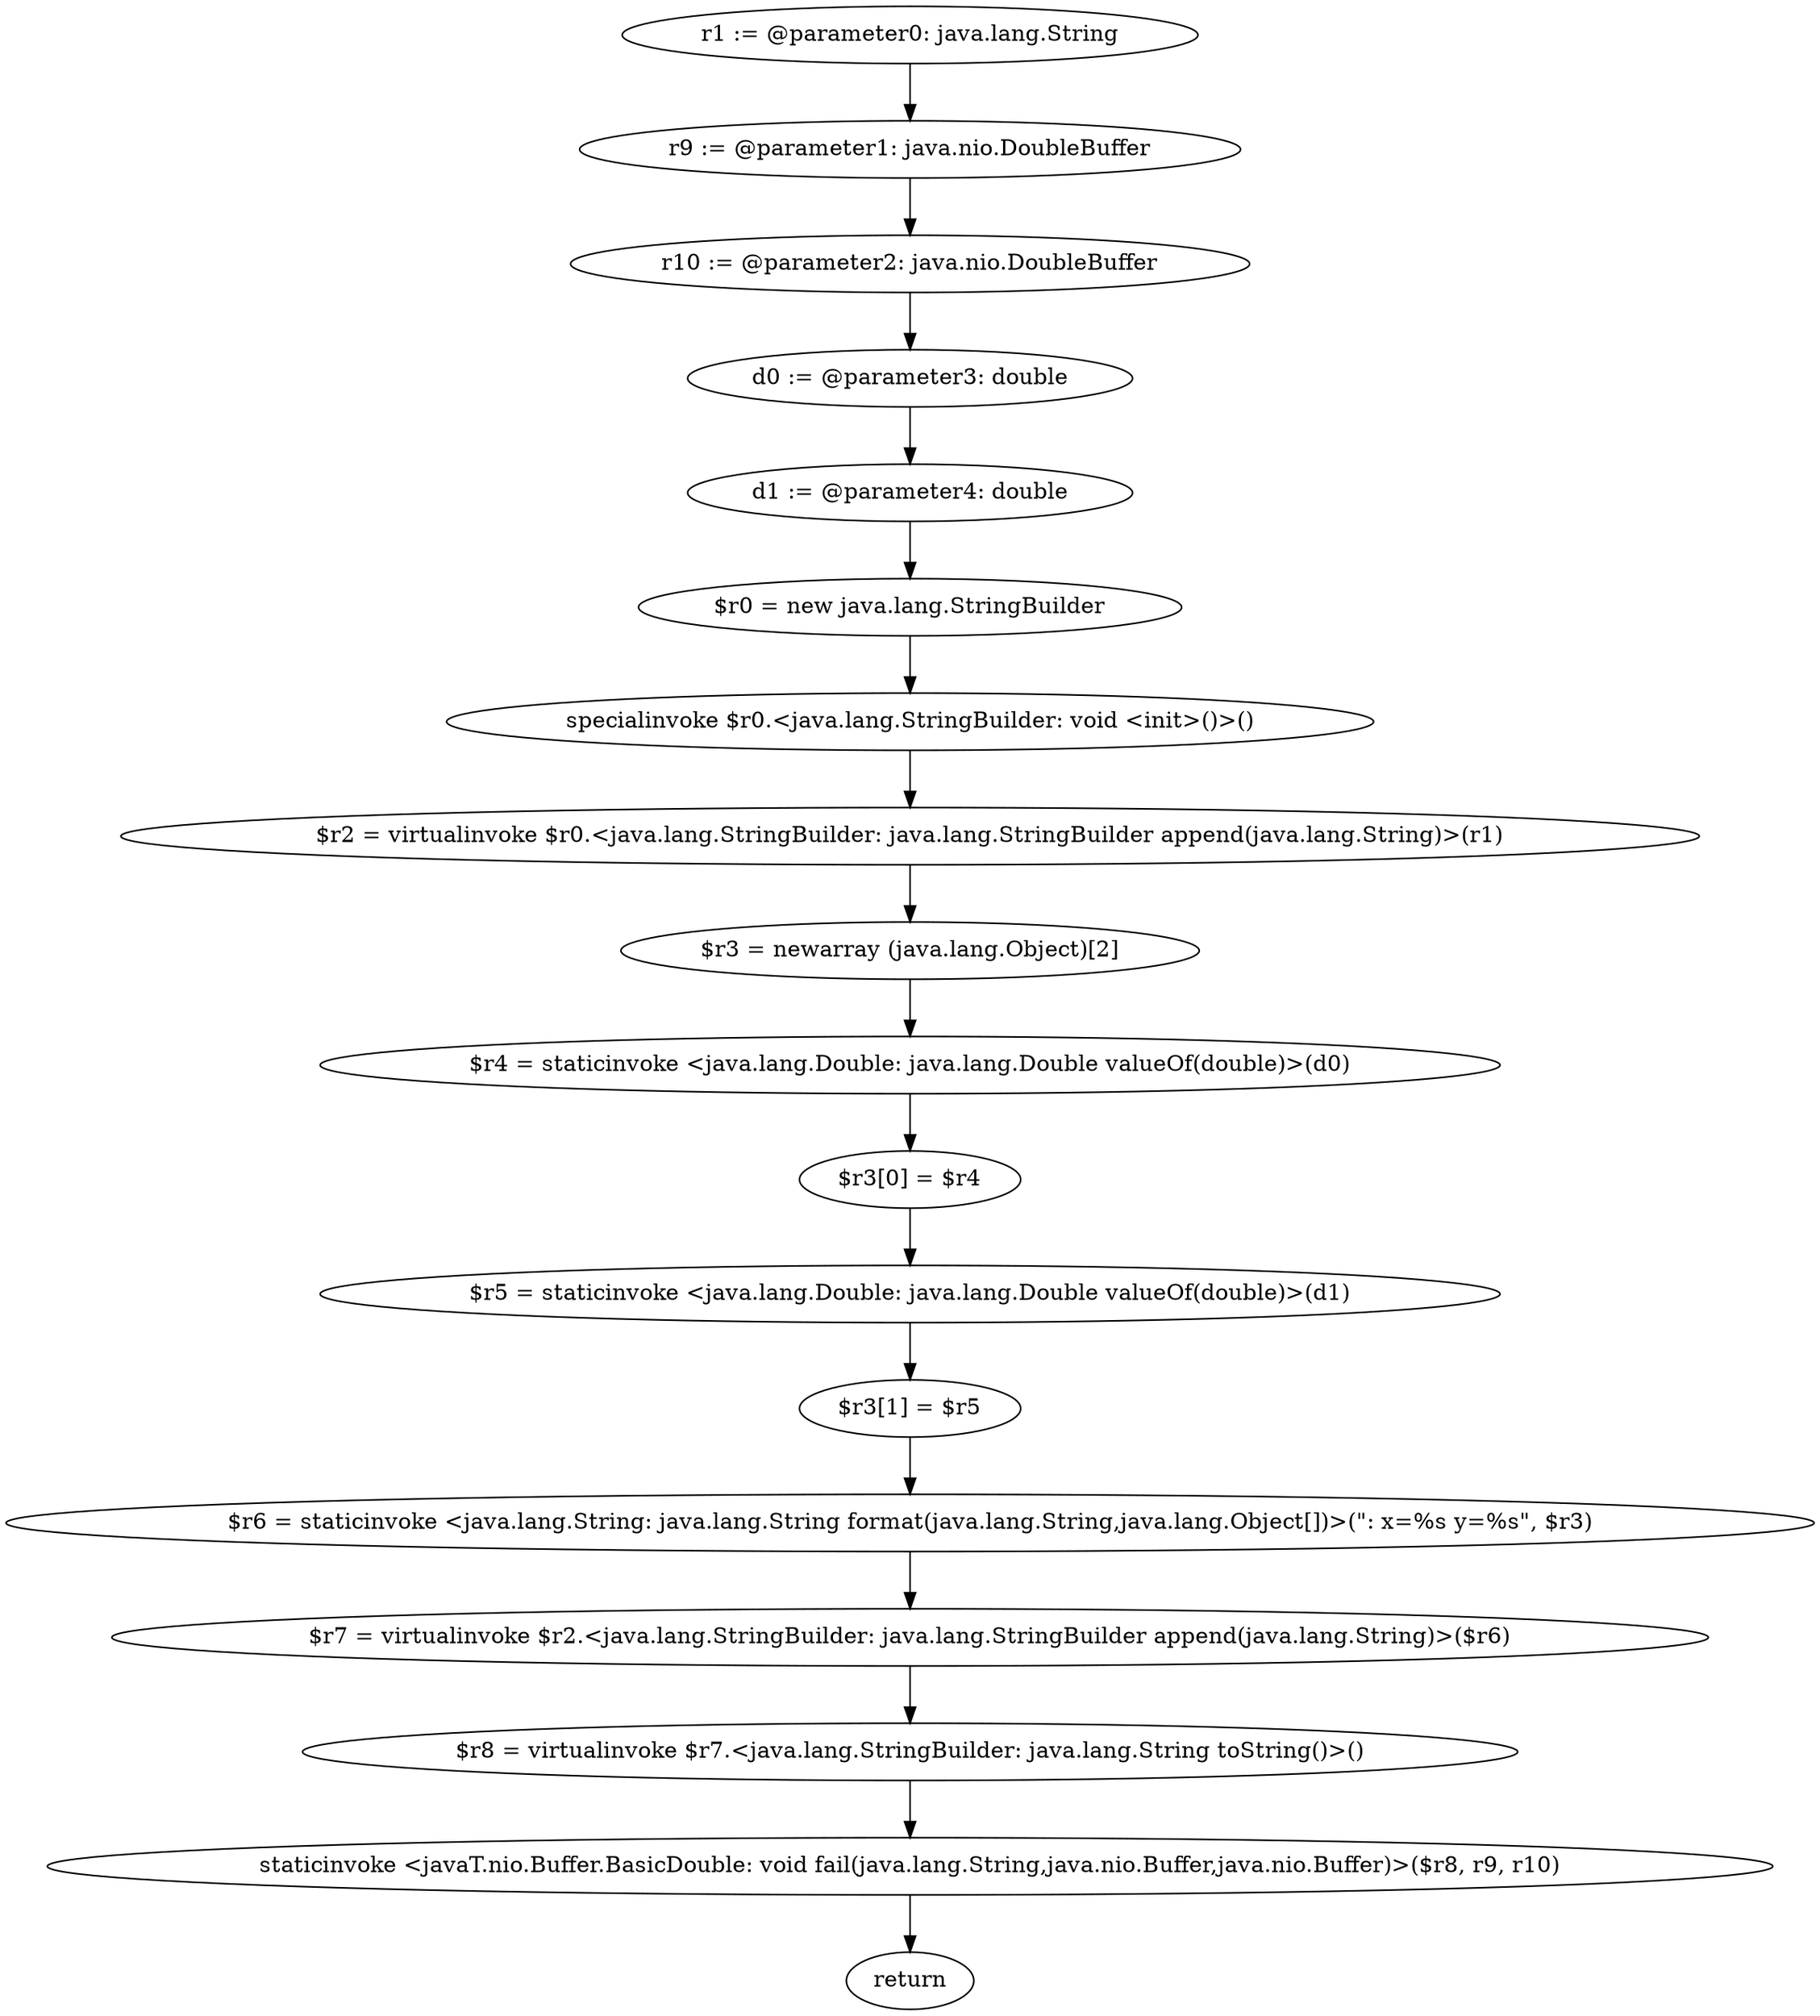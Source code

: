 digraph "unitGraph" {
    "r1 := @parameter0: java.lang.String"
    "r9 := @parameter1: java.nio.DoubleBuffer"
    "r10 := @parameter2: java.nio.DoubleBuffer"
    "d0 := @parameter3: double"
    "d1 := @parameter4: double"
    "$r0 = new java.lang.StringBuilder"
    "specialinvoke $r0.<java.lang.StringBuilder: void <init>()>()"
    "$r2 = virtualinvoke $r0.<java.lang.StringBuilder: java.lang.StringBuilder append(java.lang.String)>(r1)"
    "$r3 = newarray (java.lang.Object)[2]"
    "$r4 = staticinvoke <java.lang.Double: java.lang.Double valueOf(double)>(d0)"
    "$r3[0] = $r4"
    "$r5 = staticinvoke <java.lang.Double: java.lang.Double valueOf(double)>(d1)"
    "$r3[1] = $r5"
    "$r6 = staticinvoke <java.lang.String: java.lang.String format(java.lang.String,java.lang.Object[])>(\": x=%s y=%s\", $r3)"
    "$r7 = virtualinvoke $r2.<java.lang.StringBuilder: java.lang.StringBuilder append(java.lang.String)>($r6)"
    "$r8 = virtualinvoke $r7.<java.lang.StringBuilder: java.lang.String toString()>()"
    "staticinvoke <javaT.nio.Buffer.BasicDouble: void fail(java.lang.String,java.nio.Buffer,java.nio.Buffer)>($r8, r9, r10)"
    "return"
    "r1 := @parameter0: java.lang.String"->"r9 := @parameter1: java.nio.DoubleBuffer";
    "r9 := @parameter1: java.nio.DoubleBuffer"->"r10 := @parameter2: java.nio.DoubleBuffer";
    "r10 := @parameter2: java.nio.DoubleBuffer"->"d0 := @parameter3: double";
    "d0 := @parameter3: double"->"d1 := @parameter4: double";
    "d1 := @parameter4: double"->"$r0 = new java.lang.StringBuilder";
    "$r0 = new java.lang.StringBuilder"->"specialinvoke $r0.<java.lang.StringBuilder: void <init>()>()";
    "specialinvoke $r0.<java.lang.StringBuilder: void <init>()>()"->"$r2 = virtualinvoke $r0.<java.lang.StringBuilder: java.lang.StringBuilder append(java.lang.String)>(r1)";
    "$r2 = virtualinvoke $r0.<java.lang.StringBuilder: java.lang.StringBuilder append(java.lang.String)>(r1)"->"$r3 = newarray (java.lang.Object)[2]";
    "$r3 = newarray (java.lang.Object)[2]"->"$r4 = staticinvoke <java.lang.Double: java.lang.Double valueOf(double)>(d0)";
    "$r4 = staticinvoke <java.lang.Double: java.lang.Double valueOf(double)>(d0)"->"$r3[0] = $r4";
    "$r3[0] = $r4"->"$r5 = staticinvoke <java.lang.Double: java.lang.Double valueOf(double)>(d1)";
    "$r5 = staticinvoke <java.lang.Double: java.lang.Double valueOf(double)>(d1)"->"$r3[1] = $r5";
    "$r3[1] = $r5"->"$r6 = staticinvoke <java.lang.String: java.lang.String format(java.lang.String,java.lang.Object[])>(\": x=%s y=%s\", $r3)";
    "$r6 = staticinvoke <java.lang.String: java.lang.String format(java.lang.String,java.lang.Object[])>(\": x=%s y=%s\", $r3)"->"$r7 = virtualinvoke $r2.<java.lang.StringBuilder: java.lang.StringBuilder append(java.lang.String)>($r6)";
    "$r7 = virtualinvoke $r2.<java.lang.StringBuilder: java.lang.StringBuilder append(java.lang.String)>($r6)"->"$r8 = virtualinvoke $r7.<java.lang.StringBuilder: java.lang.String toString()>()";
    "$r8 = virtualinvoke $r7.<java.lang.StringBuilder: java.lang.String toString()>()"->"staticinvoke <javaT.nio.Buffer.BasicDouble: void fail(java.lang.String,java.nio.Buffer,java.nio.Buffer)>($r8, r9, r10)";
    "staticinvoke <javaT.nio.Buffer.BasicDouble: void fail(java.lang.String,java.nio.Buffer,java.nio.Buffer)>($r8, r9, r10)"->"return";
}
